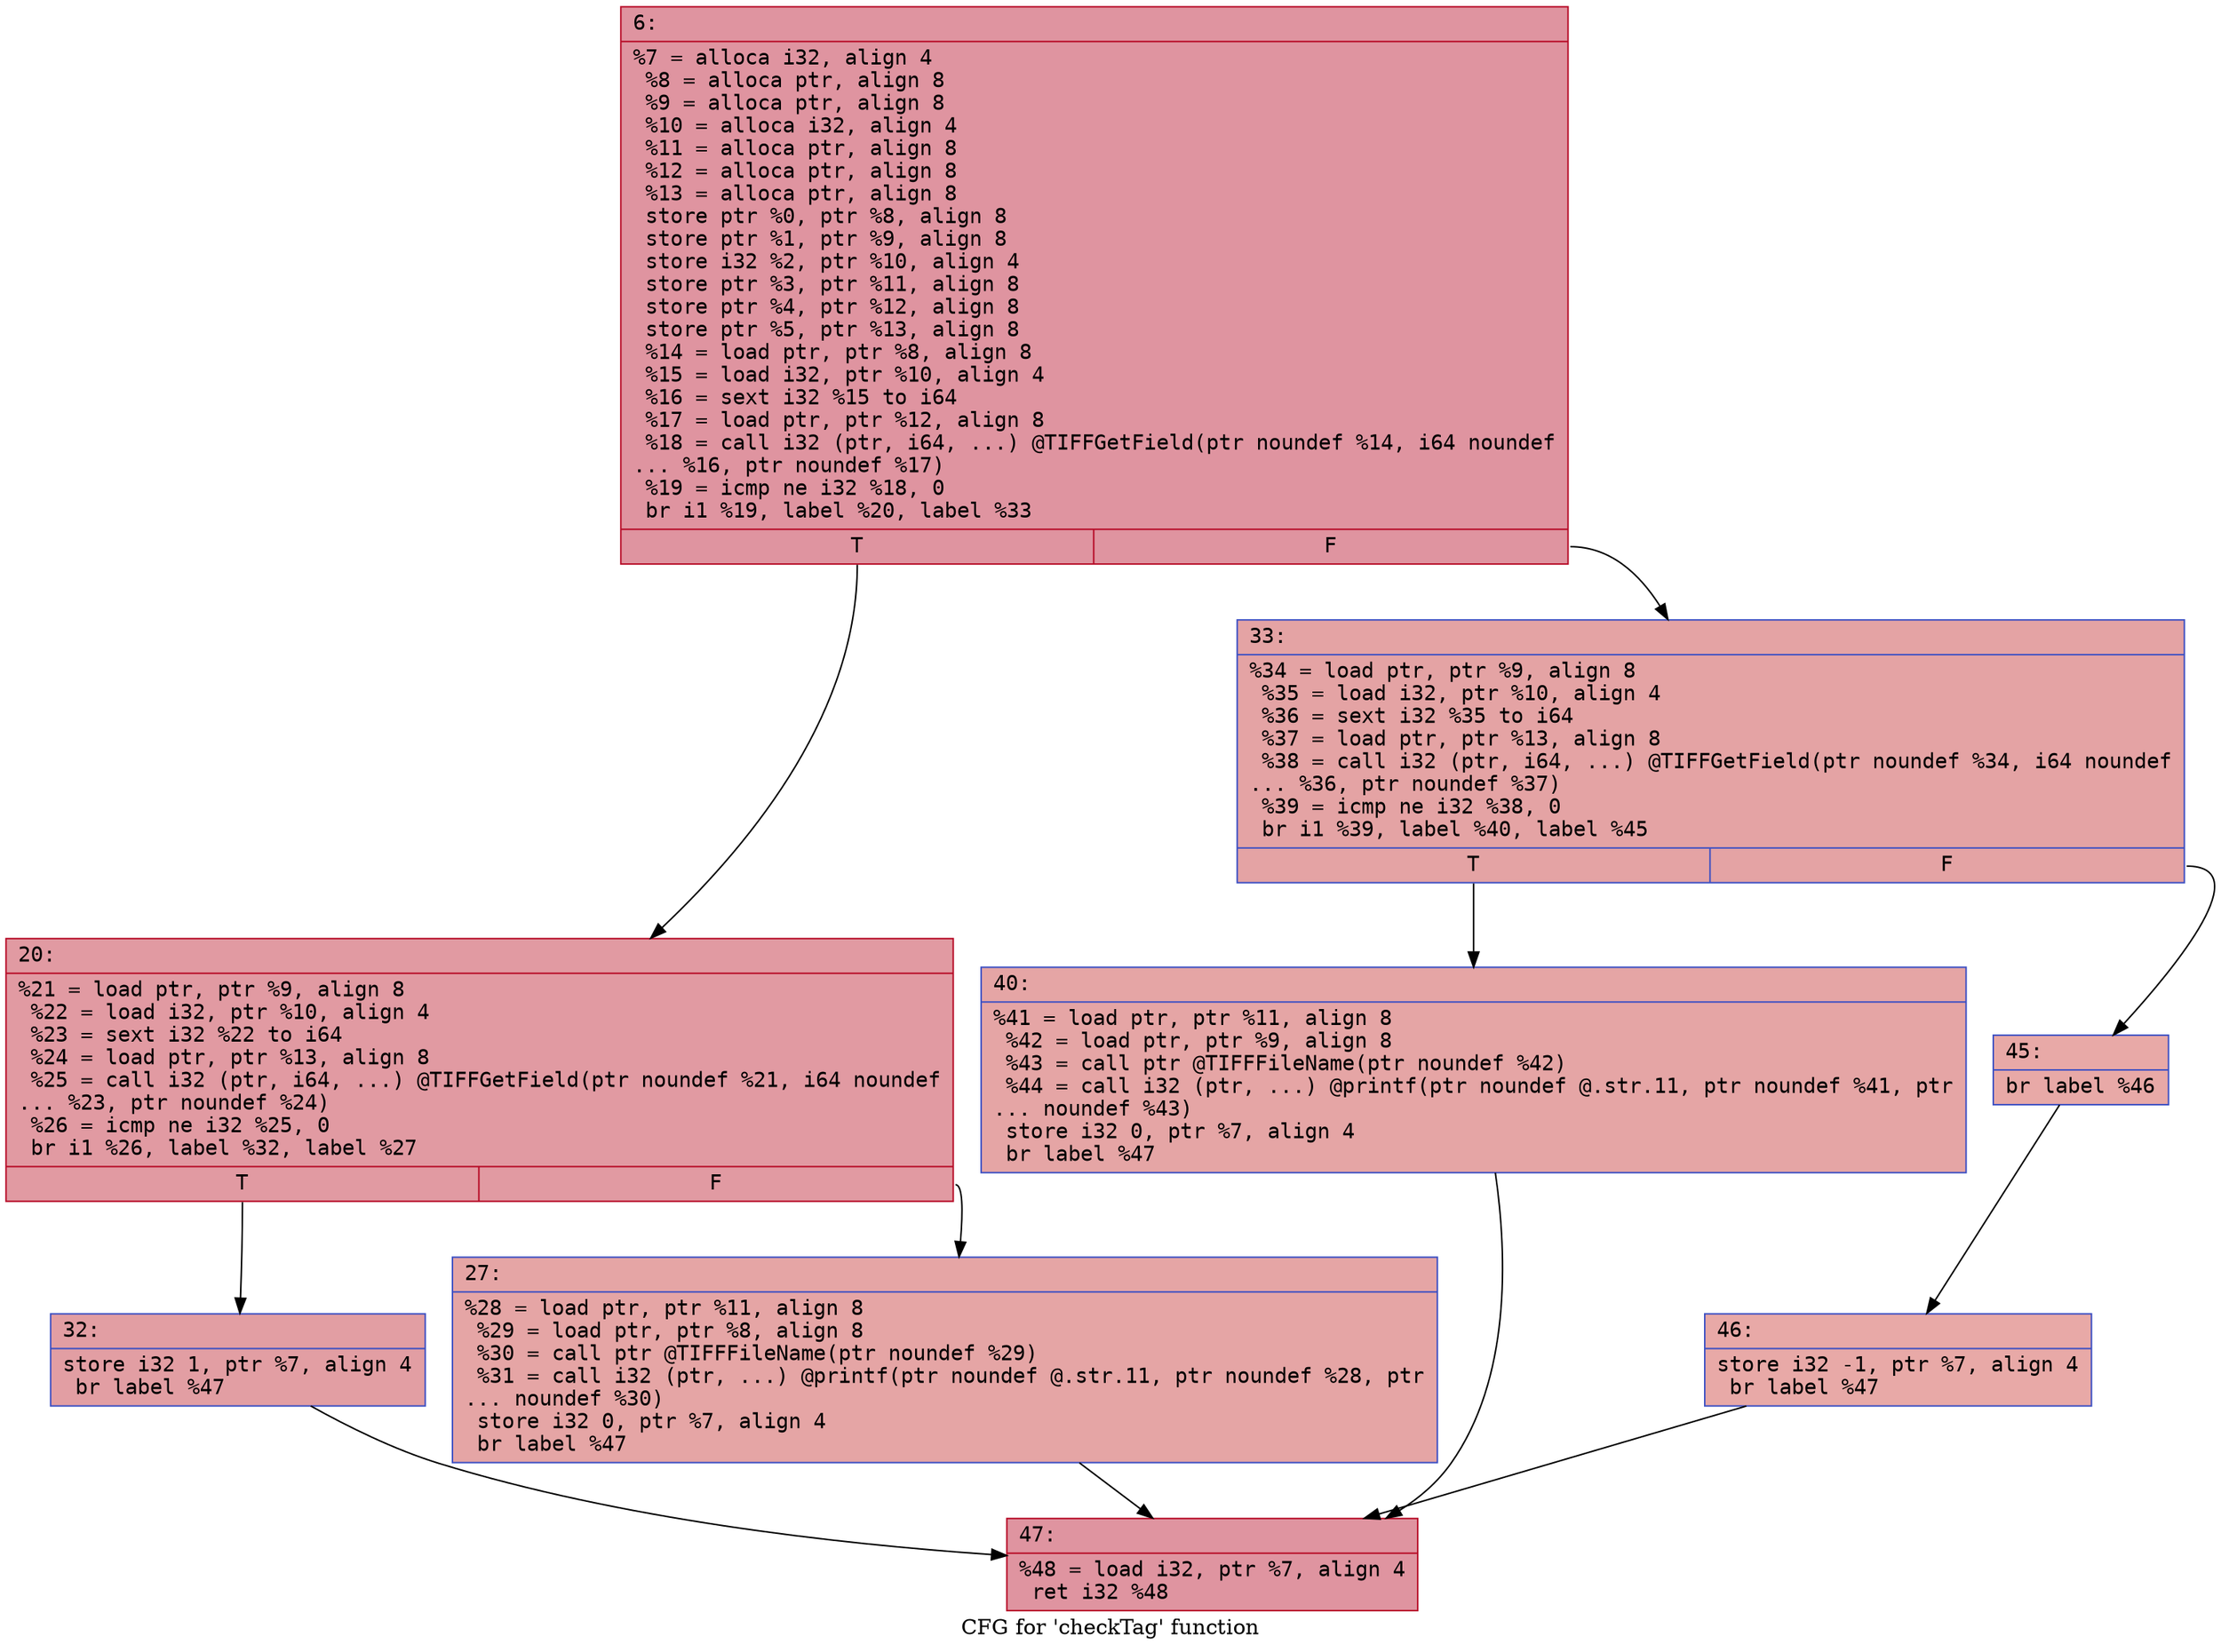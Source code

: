 digraph "CFG for 'checkTag' function" {
	label="CFG for 'checkTag' function";

	Node0x6000005f4cd0 [shape=record,color="#b70d28ff", style=filled, fillcolor="#b70d2870" fontname="Courier",label="{6:\l|  %7 = alloca i32, align 4\l  %8 = alloca ptr, align 8\l  %9 = alloca ptr, align 8\l  %10 = alloca i32, align 4\l  %11 = alloca ptr, align 8\l  %12 = alloca ptr, align 8\l  %13 = alloca ptr, align 8\l  store ptr %0, ptr %8, align 8\l  store ptr %1, ptr %9, align 8\l  store i32 %2, ptr %10, align 4\l  store ptr %3, ptr %11, align 8\l  store ptr %4, ptr %12, align 8\l  store ptr %5, ptr %13, align 8\l  %14 = load ptr, ptr %8, align 8\l  %15 = load i32, ptr %10, align 4\l  %16 = sext i32 %15 to i64\l  %17 = load ptr, ptr %12, align 8\l  %18 = call i32 (ptr, i64, ...) @TIFFGetField(ptr noundef %14, i64 noundef\l... %16, ptr noundef %17)\l  %19 = icmp ne i32 %18, 0\l  br i1 %19, label %20, label %33\l|{<s0>T|<s1>F}}"];
	Node0x6000005f4cd0:s0 -> Node0x6000005f4d20[tooltip="6 -> 20\nProbability 62.50%" ];
	Node0x6000005f4cd0:s1 -> Node0x6000005f4e10[tooltip="6 -> 33\nProbability 37.50%" ];
	Node0x6000005f4d20 [shape=record,color="#b70d28ff", style=filled, fillcolor="#bb1b2c70" fontname="Courier",label="{20:\l|  %21 = load ptr, ptr %9, align 8\l  %22 = load i32, ptr %10, align 4\l  %23 = sext i32 %22 to i64\l  %24 = load ptr, ptr %13, align 8\l  %25 = call i32 (ptr, i64, ...) @TIFFGetField(ptr noundef %21, i64 noundef\l... %23, ptr noundef %24)\l  %26 = icmp ne i32 %25, 0\l  br i1 %26, label %32, label %27\l|{<s0>T|<s1>F}}"];
	Node0x6000005f4d20:s0 -> Node0x6000005f4dc0[tooltip="20 -> 32\nProbability 62.50%" ];
	Node0x6000005f4d20:s1 -> Node0x6000005f4d70[tooltip="20 -> 27\nProbability 37.50%" ];
	Node0x6000005f4d70 [shape=record,color="#3d50c3ff", style=filled, fillcolor="#c5333470" fontname="Courier",label="{27:\l|  %28 = load ptr, ptr %11, align 8\l  %29 = load ptr, ptr %8, align 8\l  %30 = call ptr @TIFFFileName(ptr noundef %29)\l  %31 = call i32 (ptr, ...) @printf(ptr noundef @.str.11, ptr noundef %28, ptr\l... noundef %30)\l  store i32 0, ptr %7, align 4\l  br label %47\l}"];
	Node0x6000005f4d70 -> Node0x6000005f4f50[tooltip="27 -> 47\nProbability 100.00%" ];
	Node0x6000005f4dc0 [shape=record,color="#3d50c3ff", style=filled, fillcolor="#be242e70" fontname="Courier",label="{32:\l|  store i32 1, ptr %7, align 4\l  br label %47\l}"];
	Node0x6000005f4dc0 -> Node0x6000005f4f50[tooltip="32 -> 47\nProbability 100.00%" ];
	Node0x6000005f4e10 [shape=record,color="#3d50c3ff", style=filled, fillcolor="#c32e3170" fontname="Courier",label="{33:\l|  %34 = load ptr, ptr %9, align 8\l  %35 = load i32, ptr %10, align 4\l  %36 = sext i32 %35 to i64\l  %37 = load ptr, ptr %13, align 8\l  %38 = call i32 (ptr, i64, ...) @TIFFGetField(ptr noundef %34, i64 noundef\l... %36, ptr noundef %37)\l  %39 = icmp ne i32 %38, 0\l  br i1 %39, label %40, label %45\l|{<s0>T|<s1>F}}"];
	Node0x6000005f4e10:s0 -> Node0x6000005f4e60[tooltip="33 -> 40\nProbability 62.50%" ];
	Node0x6000005f4e10:s1 -> Node0x6000005f4eb0[tooltip="33 -> 45\nProbability 37.50%" ];
	Node0x6000005f4e60 [shape=record,color="#3d50c3ff", style=filled, fillcolor="#c5333470" fontname="Courier",label="{40:\l|  %41 = load ptr, ptr %11, align 8\l  %42 = load ptr, ptr %9, align 8\l  %43 = call ptr @TIFFFileName(ptr noundef %42)\l  %44 = call i32 (ptr, ...) @printf(ptr noundef @.str.11, ptr noundef %41, ptr\l... noundef %43)\l  store i32 0, ptr %7, align 4\l  br label %47\l}"];
	Node0x6000005f4e60 -> Node0x6000005f4f50[tooltip="40 -> 47\nProbability 100.00%" ];
	Node0x6000005f4eb0 [shape=record,color="#3d50c3ff", style=filled, fillcolor="#ca3b3770" fontname="Courier",label="{45:\l|  br label %46\l}"];
	Node0x6000005f4eb0 -> Node0x6000005f4f00[tooltip="45 -> 46\nProbability 100.00%" ];
	Node0x6000005f4f00 [shape=record,color="#3d50c3ff", style=filled, fillcolor="#ca3b3770" fontname="Courier",label="{46:\l|  store i32 -1, ptr %7, align 4\l  br label %47\l}"];
	Node0x6000005f4f00 -> Node0x6000005f4f50[tooltip="46 -> 47\nProbability 100.00%" ];
	Node0x6000005f4f50 [shape=record,color="#b70d28ff", style=filled, fillcolor="#b70d2870" fontname="Courier",label="{47:\l|  %48 = load i32, ptr %7, align 4\l  ret i32 %48\l}"];
}
